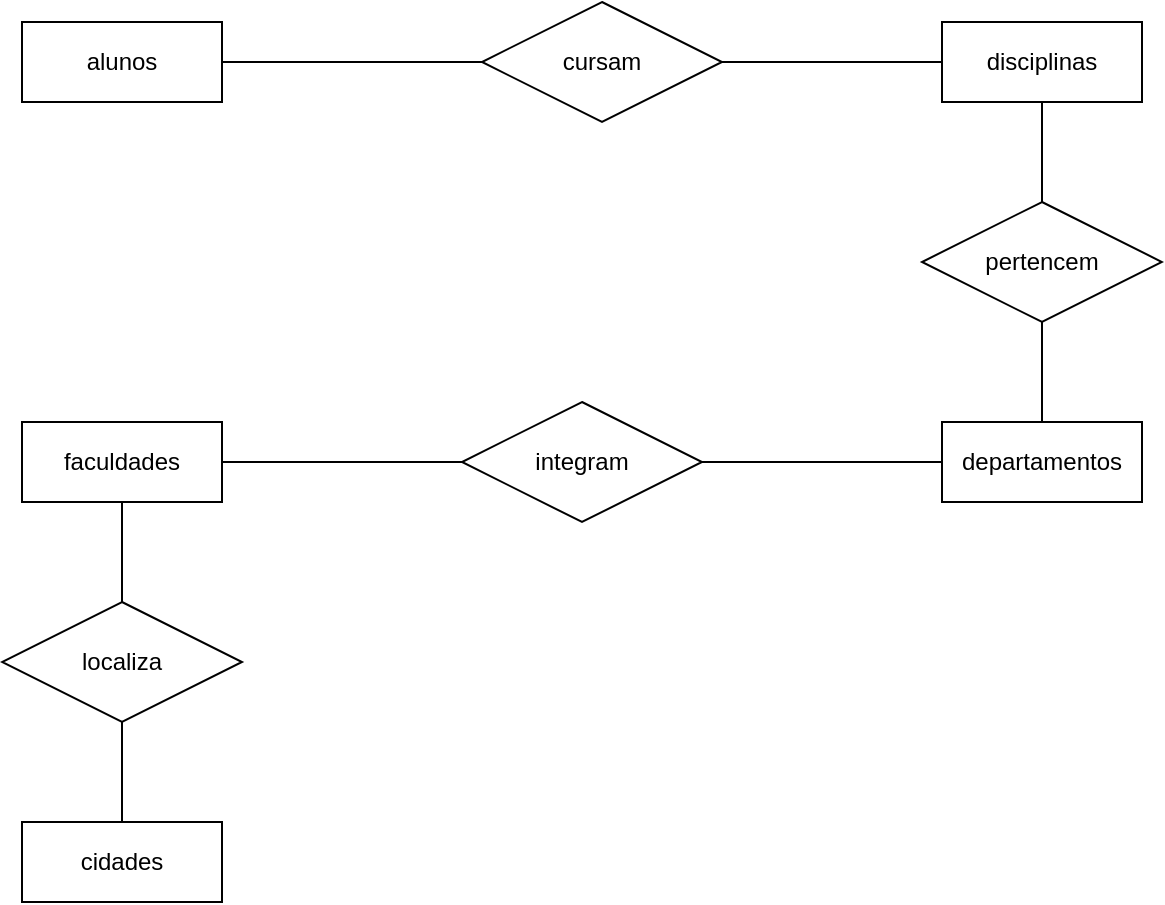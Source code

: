 <mxfile version="21.0.2" type="github">
  <diagram id="R2lEEEUBdFMjLlhIrx00" name="Page-1">
    <mxGraphModel dx="1434" dy="796" grid="1" gridSize="10" guides="1" tooltips="1" connect="1" arrows="1" fold="1" page="1" pageScale="1" pageWidth="850" pageHeight="1100" math="0" shadow="0" extFonts="Permanent Marker^https://fonts.googleapis.com/css?family=Permanent+Marker">
      <root>
        <mxCell id="0" />
        <mxCell id="1" parent="0" />
        <mxCell id="AhxOD908uVaq9PfceBgj-1" value="alunos" style="whiteSpace=wrap;html=1;align=center;" parent="1" vertex="1">
          <mxGeometry x="140" y="240" width="100" height="40" as="geometry" />
        </mxCell>
        <mxCell id="AhxOD908uVaq9PfceBgj-2" value="disciplinas" style="whiteSpace=wrap;html=1;align=center;" parent="1" vertex="1">
          <mxGeometry x="600" y="240" width="100" height="40" as="geometry" />
        </mxCell>
        <mxCell id="AhxOD908uVaq9PfceBgj-3" value="cursam" style="shape=rhombus;perimeter=rhombusPerimeter;whiteSpace=wrap;html=1;align=center;" parent="1" vertex="1">
          <mxGeometry x="370" y="230" width="120" height="60" as="geometry" />
        </mxCell>
        <mxCell id="AhxOD908uVaq9PfceBgj-9" value="" style="endArrow=none;html=1;rounded=0;" parent="1" edge="1">
          <mxGeometry relative="1" as="geometry">
            <mxPoint x="240" y="260" as="sourcePoint" />
            <mxPoint x="370" y="260" as="targetPoint" />
          </mxGeometry>
        </mxCell>
        <mxCell id="AhxOD908uVaq9PfceBgj-11" value="" style="endArrow=none;html=1;rounded=0;exitX=1;exitY=0.5;exitDx=0;exitDy=0;" parent="1" source="AhxOD908uVaq9PfceBgj-3" edge="1">
          <mxGeometry relative="1" as="geometry">
            <mxPoint x="490" y="259.5" as="sourcePoint" />
            <mxPoint x="600" y="260" as="targetPoint" />
          </mxGeometry>
        </mxCell>
        <mxCell id="AhxOD908uVaq9PfceBgj-12" value="departamentos" style="whiteSpace=wrap;html=1;align=center;" parent="1" vertex="1">
          <mxGeometry x="600" y="440" width="100" height="40" as="geometry" />
        </mxCell>
        <mxCell id="AhxOD908uVaq9PfceBgj-13" value="pertencem" style="shape=rhombus;perimeter=rhombusPerimeter;whiteSpace=wrap;html=1;align=center;" parent="1" vertex="1">
          <mxGeometry x="590" y="330" width="120" height="60" as="geometry" />
        </mxCell>
        <mxCell id="AhxOD908uVaq9PfceBgj-14" value="" style="endArrow=none;html=1;rounded=0;entryX=0.5;entryY=1;entryDx=0;entryDy=0;exitX=0.5;exitY=0;exitDx=0;exitDy=0;" parent="1" source="AhxOD908uVaq9PfceBgj-13" target="AhxOD908uVaq9PfceBgj-2" edge="1">
          <mxGeometry relative="1" as="geometry">
            <mxPoint x="340" y="410" as="sourcePoint" />
            <mxPoint x="500" y="410" as="targetPoint" />
          </mxGeometry>
        </mxCell>
        <mxCell id="AhxOD908uVaq9PfceBgj-15" value="" style="endArrow=none;html=1;rounded=0;entryX=0.5;entryY=1;entryDx=0;entryDy=0;exitX=0.5;exitY=0;exitDx=0;exitDy=0;" parent="1" source="AhxOD908uVaq9PfceBgj-12" target="AhxOD908uVaq9PfceBgj-13" edge="1">
          <mxGeometry relative="1" as="geometry">
            <mxPoint x="340" y="410" as="sourcePoint" />
            <mxPoint x="500" y="410" as="targetPoint" />
          </mxGeometry>
        </mxCell>
        <mxCell id="AhxOD908uVaq9PfceBgj-16" value="faculdades" style="whiteSpace=wrap;html=1;align=center;" parent="1" vertex="1">
          <mxGeometry x="140" y="440" width="100" height="40" as="geometry" />
        </mxCell>
        <mxCell id="AhxOD908uVaq9PfceBgj-17" value="integram" style="shape=rhombus;perimeter=rhombusPerimeter;whiteSpace=wrap;html=1;align=center;" parent="1" vertex="1">
          <mxGeometry x="360" y="430" width="120" height="60" as="geometry" />
        </mxCell>
        <mxCell id="AhxOD908uVaq9PfceBgj-18" value="" style="endArrow=none;html=1;rounded=0;exitX=1;exitY=0.5;exitDx=0;exitDy=0;entryX=0;entryY=0.5;entryDx=0;entryDy=0;" parent="1" source="AhxOD908uVaq9PfceBgj-16" target="AhxOD908uVaq9PfceBgj-17" edge="1">
          <mxGeometry relative="1" as="geometry">
            <mxPoint x="230" y="520" as="sourcePoint" />
            <mxPoint x="390" y="520" as="targetPoint" />
          </mxGeometry>
        </mxCell>
        <mxCell id="AhxOD908uVaq9PfceBgj-19" value="" style="endArrow=none;html=1;rounded=0;exitX=1;exitY=0.5;exitDx=0;exitDy=0;entryX=0;entryY=0.5;entryDx=0;entryDy=0;" parent="1" source="AhxOD908uVaq9PfceBgj-17" target="AhxOD908uVaq9PfceBgj-12" edge="1">
          <mxGeometry relative="1" as="geometry">
            <mxPoint x="470" y="520" as="sourcePoint" />
            <mxPoint x="630" y="520" as="targetPoint" />
          </mxGeometry>
        </mxCell>
        <mxCell id="AhxOD908uVaq9PfceBgj-20" value="cidades" style="whiteSpace=wrap;html=1;align=center;" parent="1" vertex="1">
          <mxGeometry x="140" y="640" width="100" height="40" as="geometry" />
        </mxCell>
        <mxCell id="AhxOD908uVaq9PfceBgj-21" value="localiza" style="shape=rhombus;perimeter=rhombusPerimeter;whiteSpace=wrap;html=1;align=center;" parent="1" vertex="1">
          <mxGeometry x="130" y="530" width="120" height="60" as="geometry" />
        </mxCell>
        <mxCell id="AhxOD908uVaq9PfceBgj-22" value="" style="endArrow=none;html=1;rounded=0;exitX=0.5;exitY=1;exitDx=0;exitDy=0;" parent="1" source="AhxOD908uVaq9PfceBgj-16" target="AhxOD908uVaq9PfceBgj-21" edge="1">
          <mxGeometry relative="1" as="geometry">
            <mxPoint x="340" y="410" as="sourcePoint" />
            <mxPoint x="500" y="410" as="targetPoint" />
          </mxGeometry>
        </mxCell>
        <mxCell id="AhxOD908uVaq9PfceBgj-23" value="" style="endArrow=none;html=1;rounded=0;exitX=0.5;exitY=1;exitDx=0;exitDy=0;entryX=0.5;entryY=0;entryDx=0;entryDy=0;" parent="1" source="AhxOD908uVaq9PfceBgj-21" target="AhxOD908uVaq9PfceBgj-20" edge="1">
          <mxGeometry relative="1" as="geometry">
            <mxPoint x="340" y="410" as="sourcePoint" />
            <mxPoint x="500" y="410" as="targetPoint" />
          </mxGeometry>
        </mxCell>
      </root>
    </mxGraphModel>
  </diagram>
</mxfile>
